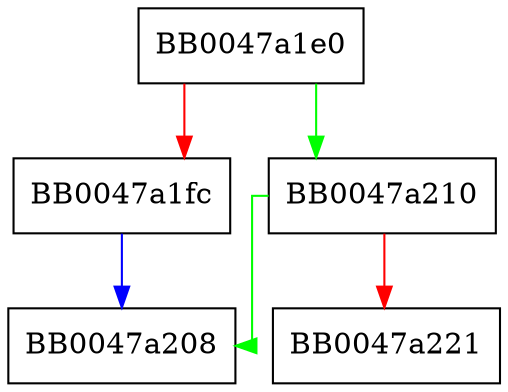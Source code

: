 digraph ssl3_put_cipher_by_char {
  node [shape="box"];
  graph [splines=ortho];
  BB0047a1e0 -> BB0047a210 [color="green"];
  BB0047a1e0 -> BB0047a1fc [color="red"];
  BB0047a1fc -> BB0047a208 [color="blue"];
  BB0047a210 -> BB0047a208 [color="green"];
  BB0047a210 -> BB0047a221 [color="red"];
}